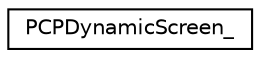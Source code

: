 digraph "Graphical Class Hierarchy"
{
  edge [fontname="Helvetica",fontsize="10",labelfontname="Helvetica",labelfontsize="10"];
  node [fontname="Helvetica",fontsize="10",shape=record];
  rankdir="LR";
  Node0 [label="PCPDynamicScreen_",height=0.2,width=0.4,color="black", fillcolor="white", style="filled",URL="$structPCPDynamicScreen__.html"];
}
